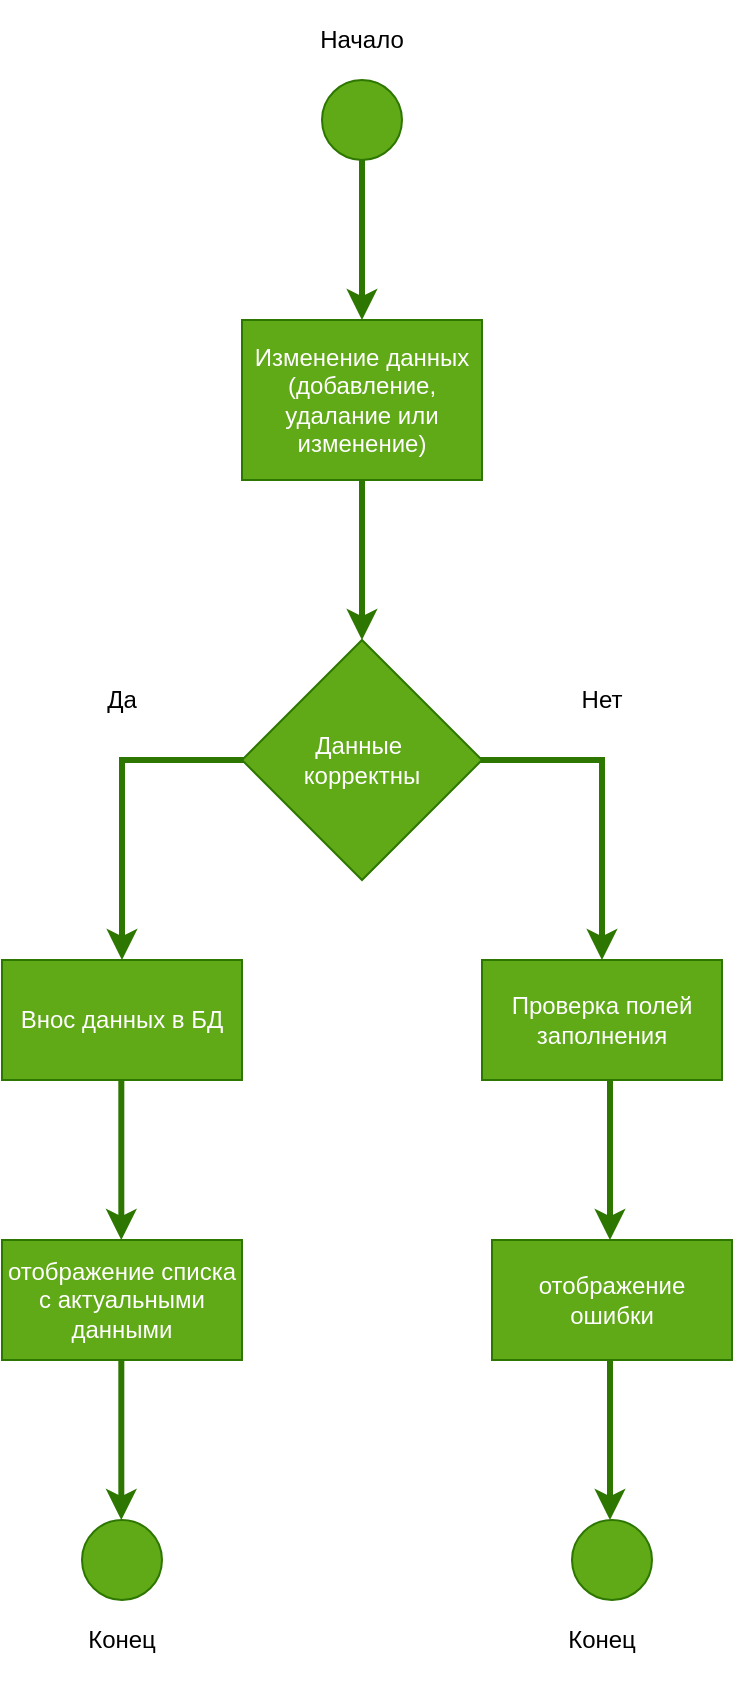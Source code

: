 <mxfile version="25.0.2">
  <diagram name="Page-1" id="pUaOveBZV9SpYGC2IIiZ">
    <mxGraphModel dx="989" dy="554" grid="1" gridSize="10" guides="1" tooltips="1" connect="1" arrows="1" fold="1" page="1" pageScale="1" pageWidth="1169" pageHeight="1654" math="0" shadow="0">
      <root>
        <mxCell id="0" />
        <mxCell id="1" parent="0" />
        <mxCell id="5pO5q8tTRxpoznyI4aWc-1" value="" style="ellipse;whiteSpace=wrap;html=1;aspect=fixed;fillColor=#60a917;fontColor=#ffffff;strokeColor=#2D7600;" vertex="1" parent="1">
          <mxGeometry x="440" y="120" width="40" height="40" as="geometry" />
        </mxCell>
        <mxCell id="5pO5q8tTRxpoznyI4aWc-2" value="Начало" style="text;html=1;align=center;verticalAlign=middle;whiteSpace=wrap;rounded=0;fontSize=12;" vertex="1" parent="1">
          <mxGeometry x="400" y="80" width="120" height="40" as="geometry" />
        </mxCell>
        <mxCell id="5pO5q8tTRxpoznyI4aWc-3" value="" style="endArrow=classic;html=1;rounded=0;exitX=0.5;exitY=1;exitDx=0;exitDy=0;fillColor=#60a917;strokeColor=#2D7600;strokeWidth=3;entryX=0.5;entryY=0;entryDx=0;entryDy=0;" edge="1" parent="1" source="5pO5q8tTRxpoznyI4aWc-1" target="5pO5q8tTRxpoznyI4aWc-4">
          <mxGeometry width="50" height="50" relative="1" as="geometry">
            <mxPoint x="560" y="240" as="sourcePoint" />
            <mxPoint x="340" y="240" as="targetPoint" />
          </mxGeometry>
        </mxCell>
        <mxCell id="5pO5q8tTRxpoznyI4aWc-4" value="&lt;font&gt;Изменение данных (добавление, удалание или изменение)&lt;/font&gt;" style="rounded=0;whiteSpace=wrap;html=1;fillColor=#60a917;fontColor=#ffffff;strokeColor=#2D7600;" vertex="1" parent="1">
          <mxGeometry x="400" y="240" width="120" height="80" as="geometry" />
        </mxCell>
        <mxCell id="5pO5q8tTRxpoznyI4aWc-5" value="" style="endArrow=classic;html=1;rounded=0;exitX=0.5;exitY=1;exitDx=0;exitDy=0;fillColor=#60a917;strokeColor=#2D7600;strokeWidth=3;" edge="1" parent="1" source="5pO5q8tTRxpoznyI4aWc-4" target="5pO5q8tTRxpoznyI4aWc-6">
          <mxGeometry width="50" height="50" relative="1" as="geometry">
            <mxPoint x="530" y="420" as="sourcePoint" />
            <mxPoint x="460" y="400" as="targetPoint" />
          </mxGeometry>
        </mxCell>
        <mxCell id="5pO5q8tTRxpoznyI4aWc-7" value="" style="endArrow=classic;html=1;rounded=0;fillColor=#60a917;strokeColor=#2D7600;strokeWidth=3;entryX=0.5;entryY=0;entryDx=0;entryDy=0;" edge="1" parent="1" target="5pO5q8tTRxpoznyI4aWc-13">
          <mxGeometry width="50" height="50" relative="1" as="geometry">
            <mxPoint x="410" y="460" as="sourcePoint" />
            <mxPoint x="350" y="560" as="targetPoint" />
            <Array as="points">
              <mxPoint x="340" y="460" />
            </Array>
          </mxGeometry>
        </mxCell>
        <mxCell id="5pO5q8tTRxpoznyI4aWc-9" value="Да" style="text;html=1;align=center;verticalAlign=middle;whiteSpace=wrap;rounded=0;fontSize=12;" vertex="1" parent="1">
          <mxGeometry x="280" y="410" width="120" height="40" as="geometry" />
        </mxCell>
        <mxCell id="5pO5q8tTRxpoznyI4aWc-10" value="Нет" style="text;html=1;align=center;verticalAlign=middle;whiteSpace=wrap;rounded=0;fontSize=12;" vertex="1" parent="1">
          <mxGeometry x="520" y="410" width="120" height="40" as="geometry" />
        </mxCell>
        <mxCell id="5pO5q8tTRxpoznyI4aWc-11" value="Проверка полей заполнения" style="rounded=0;whiteSpace=wrap;html=1;fillColor=#60a917;fontColor=#ffffff;strokeColor=#2D7600;" vertex="1" parent="1">
          <mxGeometry x="520" y="560" width="120" height="60" as="geometry" />
        </mxCell>
        <mxCell id="5pO5q8tTRxpoznyI4aWc-12" value="" style="endArrow=classic;html=1;rounded=0;exitX=1;exitY=0.5;exitDx=0;exitDy=0;fillColor=#60a917;strokeColor=#2D7600;strokeWidth=3;" edge="1" parent="1">
          <mxGeometry width="50" height="50" relative="1" as="geometry">
            <mxPoint x="505.0" y="460" as="sourcePoint" />
            <mxPoint x="580" y="560" as="targetPoint" />
            <Array as="points">
              <mxPoint x="580" y="460" />
            </Array>
          </mxGeometry>
        </mxCell>
        <mxCell id="5pO5q8tTRxpoznyI4aWc-6" value="&lt;font&gt;Данные&amp;nbsp;&lt;/font&gt;&lt;div&gt;&lt;font&gt;корректны&lt;/font&gt;&lt;/div&gt;" style="rhombus;whiteSpace=wrap;html=1;fillColor=#60a917;fontColor=#ffffff;strokeColor=#2D7600;fontSize=12;" vertex="1" parent="1">
          <mxGeometry x="400" y="400" width="120" height="120" as="geometry" />
        </mxCell>
        <mxCell id="5pO5q8tTRxpoznyI4aWc-13" value="Внос данных в БД" style="rounded=0;whiteSpace=wrap;html=1;fillColor=#60a917;fontColor=#ffffff;strokeColor=#2D7600;" vertex="1" parent="1">
          <mxGeometry x="280" y="560" width="120" height="60" as="geometry" />
        </mxCell>
        <mxCell id="5pO5q8tTRxpoznyI4aWc-15" value="отображение списка с актуальными данными" style="rounded=0;whiteSpace=wrap;html=1;fillColor=#60a917;fontColor=#ffffff;strokeColor=#2D7600;" vertex="1" parent="1">
          <mxGeometry x="280" y="700" width="120" height="60" as="geometry" />
        </mxCell>
        <mxCell id="5pO5q8tTRxpoznyI4aWc-16" value="отображение ошибки" style="rounded=0;whiteSpace=wrap;html=1;fillColor=#60a917;fontColor=#ffffff;strokeColor=#2D7600;" vertex="1" parent="1">
          <mxGeometry x="525" y="700" width="120" height="60" as="geometry" />
        </mxCell>
        <mxCell id="5pO5q8tTRxpoznyI4aWc-17" value="" style="endArrow=classic;html=1;rounded=0;exitX=0.5;exitY=1;exitDx=0;exitDy=0;fillColor=#60a917;strokeColor=#2D7600;strokeWidth=3;" edge="1" parent="1">
          <mxGeometry width="50" height="50" relative="1" as="geometry">
            <mxPoint x="339.66" y="620" as="sourcePoint" />
            <mxPoint x="339.66" y="700" as="targetPoint" />
          </mxGeometry>
        </mxCell>
        <mxCell id="5pO5q8tTRxpoznyI4aWc-18" value="" style="endArrow=classic;html=1;rounded=0;exitX=0.5;exitY=1;exitDx=0;exitDy=0;fillColor=#60a917;strokeColor=#2D7600;strokeWidth=3;" edge="1" parent="1">
          <mxGeometry width="50" height="50" relative="1" as="geometry">
            <mxPoint x="584" y="620" as="sourcePoint" />
            <mxPoint x="584" y="700" as="targetPoint" />
          </mxGeometry>
        </mxCell>
        <mxCell id="5pO5q8tTRxpoznyI4aWc-19" value="" style="endArrow=classic;html=1;rounded=0;exitX=0.5;exitY=1;exitDx=0;exitDy=0;fillColor=#60a917;strokeColor=#2D7600;strokeWidth=3;" edge="1" parent="1">
          <mxGeometry width="50" height="50" relative="1" as="geometry">
            <mxPoint x="339.66" y="760" as="sourcePoint" />
            <mxPoint x="339.66" y="840" as="targetPoint" />
          </mxGeometry>
        </mxCell>
        <mxCell id="5pO5q8tTRxpoznyI4aWc-20" value="" style="endArrow=classic;html=1;rounded=0;exitX=0.5;exitY=1;exitDx=0;exitDy=0;fillColor=#60a917;strokeColor=#2D7600;strokeWidth=3;" edge="1" parent="1">
          <mxGeometry width="50" height="50" relative="1" as="geometry">
            <mxPoint x="584" y="760" as="sourcePoint" />
            <mxPoint x="584" y="840" as="targetPoint" />
          </mxGeometry>
        </mxCell>
        <mxCell id="5pO5q8tTRxpoznyI4aWc-22" value="" style="ellipse;whiteSpace=wrap;html=1;aspect=fixed;fillColor=#60a917;fontColor=#ffffff;strokeColor=#2D7600;" vertex="1" parent="1">
          <mxGeometry x="320" y="840" width="40" height="40" as="geometry" />
        </mxCell>
        <mxCell id="5pO5q8tTRxpoznyI4aWc-23" value="" style="ellipse;whiteSpace=wrap;html=1;aspect=fixed;fillColor=#60a917;fontColor=#ffffff;strokeColor=#2D7600;" vertex="1" parent="1">
          <mxGeometry x="565" y="840" width="40" height="40" as="geometry" />
        </mxCell>
        <mxCell id="5pO5q8tTRxpoznyI4aWc-24" value="Конец" style="text;html=1;align=center;verticalAlign=middle;whiteSpace=wrap;rounded=0;fontSize=12;" vertex="1" parent="1">
          <mxGeometry x="280" y="880" width="120" height="40" as="geometry" />
        </mxCell>
        <mxCell id="5pO5q8tTRxpoznyI4aWc-25" value="Конец" style="text;html=1;align=center;verticalAlign=middle;whiteSpace=wrap;rounded=0;fontSize=12;" vertex="1" parent="1">
          <mxGeometry x="520" y="880" width="120" height="40" as="geometry" />
        </mxCell>
      </root>
    </mxGraphModel>
  </diagram>
</mxfile>
